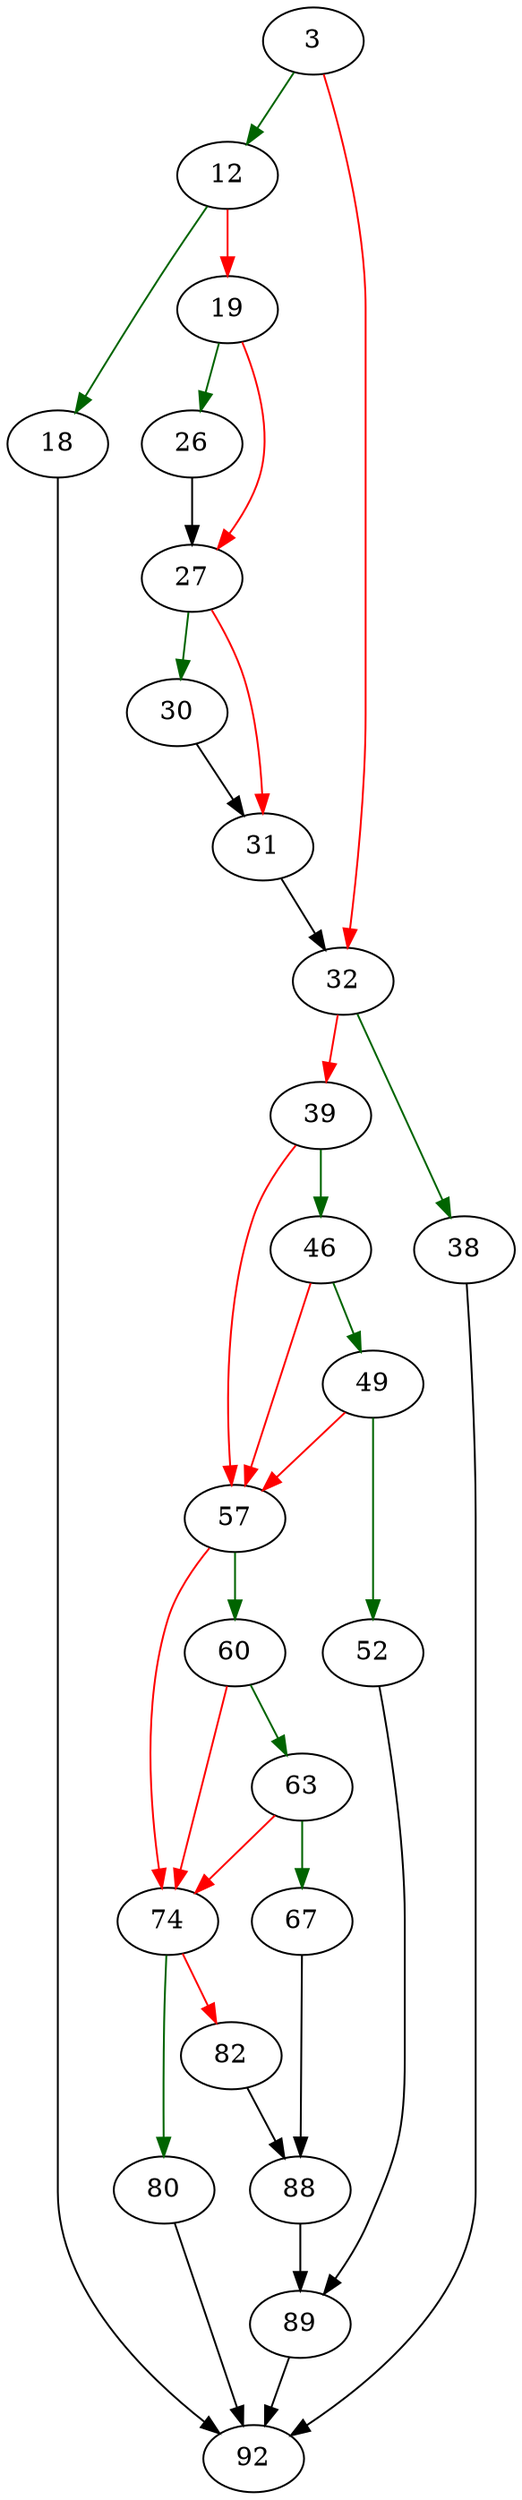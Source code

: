 strict digraph "roundFunc" {
	// Node definitions.
	3 [entry=true];
	12;
	32;
	18;
	19;
	92;
	26;
	27;
	30;
	31;
	38;
	39;
	46;
	57;
	49;
	52;
	89;
	60;
	74;
	63;
	67;
	88;
	80;
	82;

	// Edge definitions.
	3 -> 12 [
		color=darkgreen
		cond=true
	];
	3 -> 32 [
		color=red
		cond=false
	];
	12 -> 18 [
		color=darkgreen
		cond=true
	];
	12 -> 19 [
		color=red
		cond=false
	];
	32 -> 38 [
		color=darkgreen
		cond=true
	];
	32 -> 39 [
		color=red
		cond=false
	];
	18 -> 92;
	19 -> 26 [
		color=darkgreen
		cond=true
	];
	19 -> 27 [
		color=red
		cond=false
	];
	26 -> 27;
	27 -> 30 [
		color=darkgreen
		cond=true
	];
	27 -> 31 [
		color=red
		cond=false
	];
	30 -> 31;
	31 -> 32;
	38 -> 92;
	39 -> 46 [
		color=darkgreen
		cond=true
	];
	39 -> 57 [
		color=red
		cond=false
	];
	46 -> 57 [
		color=red
		cond=false
	];
	46 -> 49 [
		color=darkgreen
		cond=true
	];
	57 -> 60 [
		color=darkgreen
		cond=true
	];
	57 -> 74 [
		color=red
		cond=false
	];
	49 -> 57 [
		color=red
		cond=false
	];
	49 -> 52 [
		color=darkgreen
		cond=true
	];
	52 -> 89;
	89 -> 92;
	60 -> 74 [
		color=red
		cond=false
	];
	60 -> 63 [
		color=darkgreen
		cond=true
	];
	74 -> 80 [
		color=darkgreen
		cond=true
	];
	74 -> 82 [
		color=red
		cond=false
	];
	63 -> 74 [
		color=red
		cond=false
	];
	63 -> 67 [
		color=darkgreen
		cond=true
	];
	67 -> 88;
	88 -> 89;
	80 -> 92;
	82 -> 88;
}